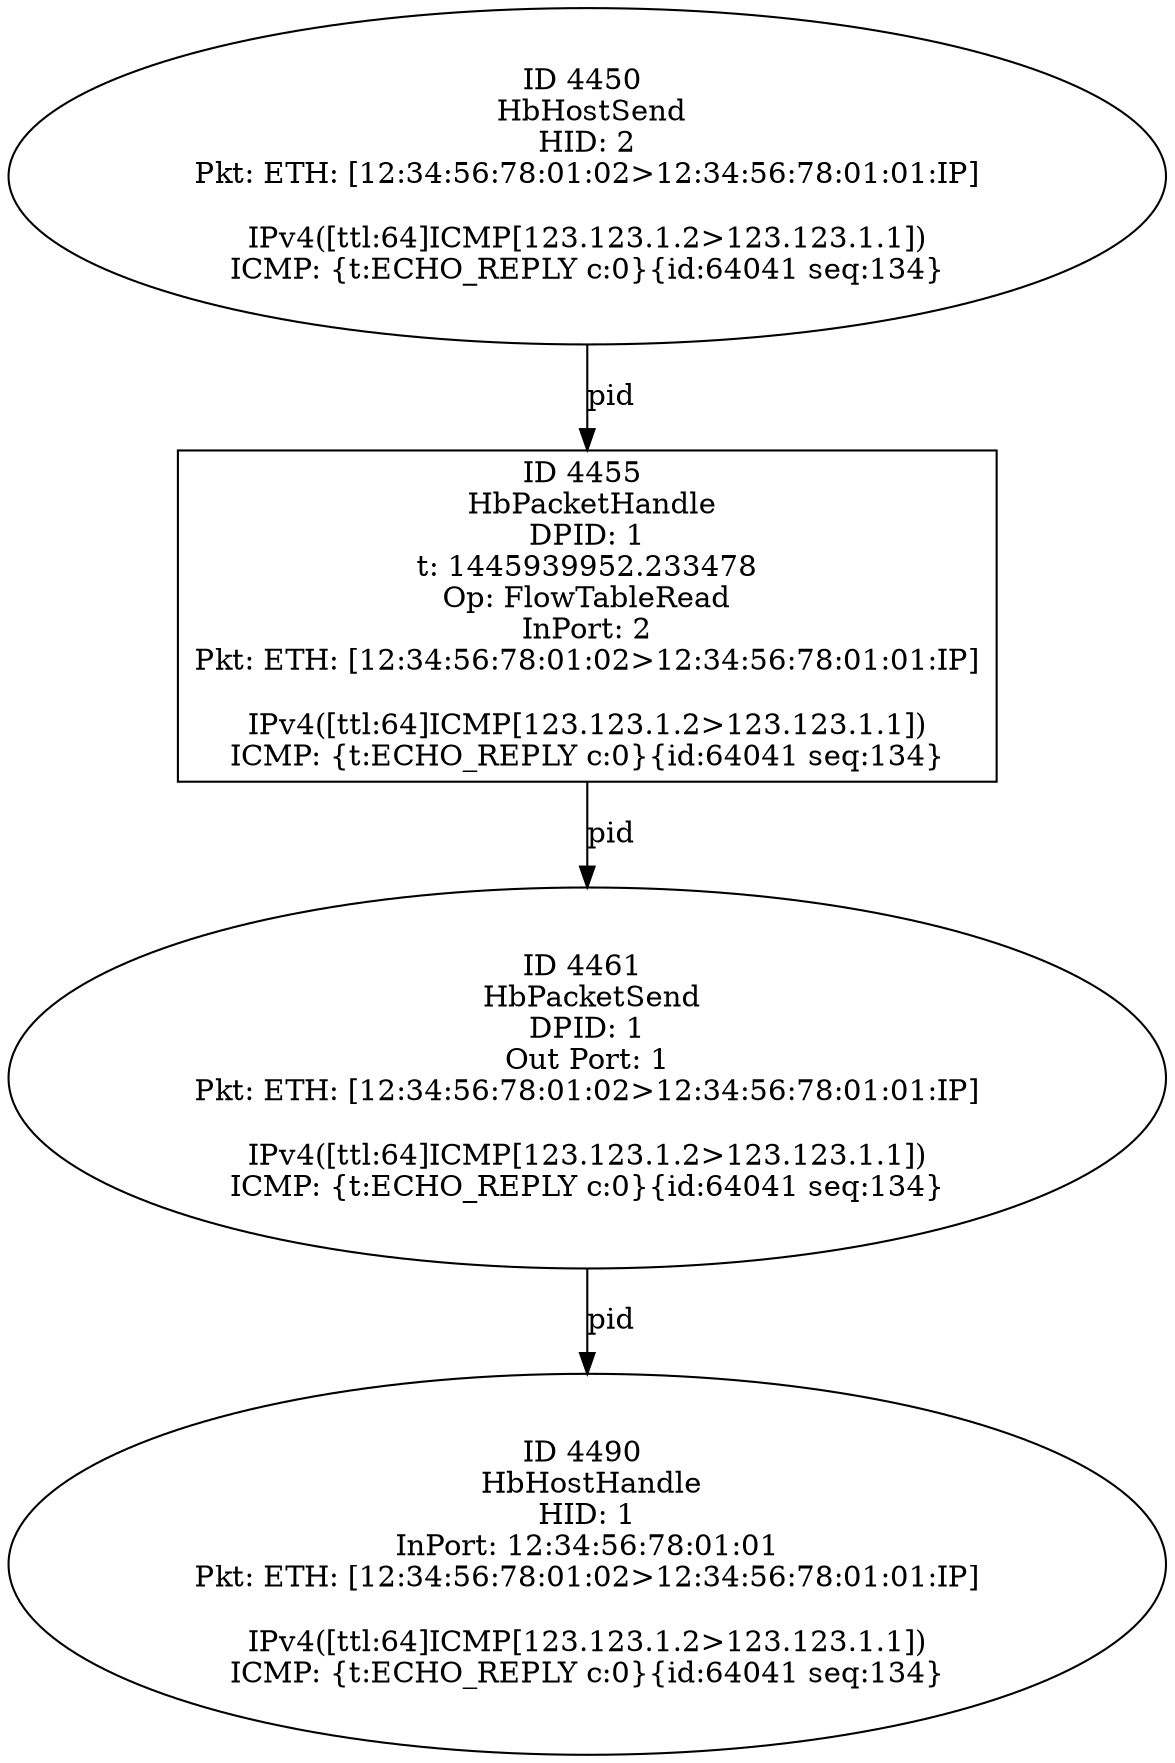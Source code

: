 strict digraph G {
4450 [shape=oval, event=<hb_events.HbHostSend object at 0x1086dd650>, label="ID 4450 
 HbHostSend
HID: 2
Pkt: ETH: [12:34:56:78:01:02>12:34:56:78:01:01:IP]

IPv4([ttl:64]ICMP[123.123.1.2>123.123.1.1])
ICMP: {t:ECHO_REPLY c:0}{id:64041 seq:134}"];
4461 [shape=oval, event=<hb_events.HbPacketSend object at 0x1086eac90>, label="ID 4461 
 HbPacketSend
DPID: 1
Out Port: 1
Pkt: ETH: [12:34:56:78:01:02>12:34:56:78:01:01:IP]

IPv4([ttl:64]ICMP[123.123.1.2>123.123.1.1])
ICMP: {t:ECHO_REPLY c:0}{id:64041 seq:134}"];
4490 [shape=oval, event=<hb_events.HbHostHandle object at 0x1086fdf10>, label="ID 4490 
 HbHostHandle
HID: 1
InPort: 12:34:56:78:01:01
Pkt: ETH: [12:34:56:78:01:02>12:34:56:78:01:01:IP]

IPv4([ttl:64]ICMP[123.123.1.2>123.123.1.1])
ICMP: {t:ECHO_REPLY c:0}{id:64041 seq:134}"];
4455 [shape=box, event=<hb_events.HbPacketHandle object at 0x1086e4fd0>, label="ID 4455 
 HbPacketHandle
DPID: 1
t: 1445939952.233478
Op: FlowTableRead
InPort: 2
Pkt: ETH: [12:34:56:78:01:02>12:34:56:78:01:01:IP]

IPv4([ttl:64]ICMP[123.123.1.2>123.123.1.1])
ICMP: {t:ECHO_REPLY c:0}{id:64041 seq:134}"];
4450 -> 4455  [rel=pid, label=pid];
4461 -> 4490  [rel=pid, label=pid];
4455 -> 4461  [rel=pid, label=pid];
}
